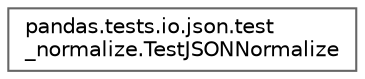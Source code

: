 digraph "Graphical Class Hierarchy"
{
 // LATEX_PDF_SIZE
  bgcolor="transparent";
  edge [fontname=Helvetica,fontsize=10,labelfontname=Helvetica,labelfontsize=10];
  node [fontname=Helvetica,fontsize=10,shape=box,height=0.2,width=0.4];
  rankdir="LR";
  Node0 [id="Node000000",label="pandas.tests.io.json.test\l_normalize.TestJSONNormalize",height=0.2,width=0.4,color="grey40", fillcolor="white", style="filled",URL="$db/d7f/classpandas_1_1tests_1_1io_1_1json_1_1test__normalize_1_1TestJSONNormalize.html",tooltip=" "];
}
